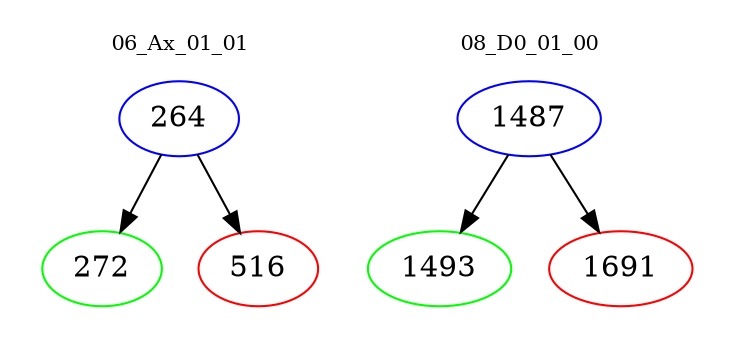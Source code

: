 digraph{
subgraph cluster_0 {
color = white
label = "06_Ax_01_01";
fontsize=10;
T0_264 [label="264", color="blue"]
T0_264 -> T0_272 [color="black"]
T0_272 [label="272", color="green"]
T0_264 -> T0_516 [color="black"]
T0_516 [label="516", color="red"]
}
subgraph cluster_1 {
color = white
label = "08_D0_01_00";
fontsize=10;
T1_1487 [label="1487", color="blue"]
T1_1487 -> T1_1493 [color="black"]
T1_1493 [label="1493", color="green"]
T1_1487 -> T1_1691 [color="black"]
T1_1691 [label="1691", color="red"]
}
}
